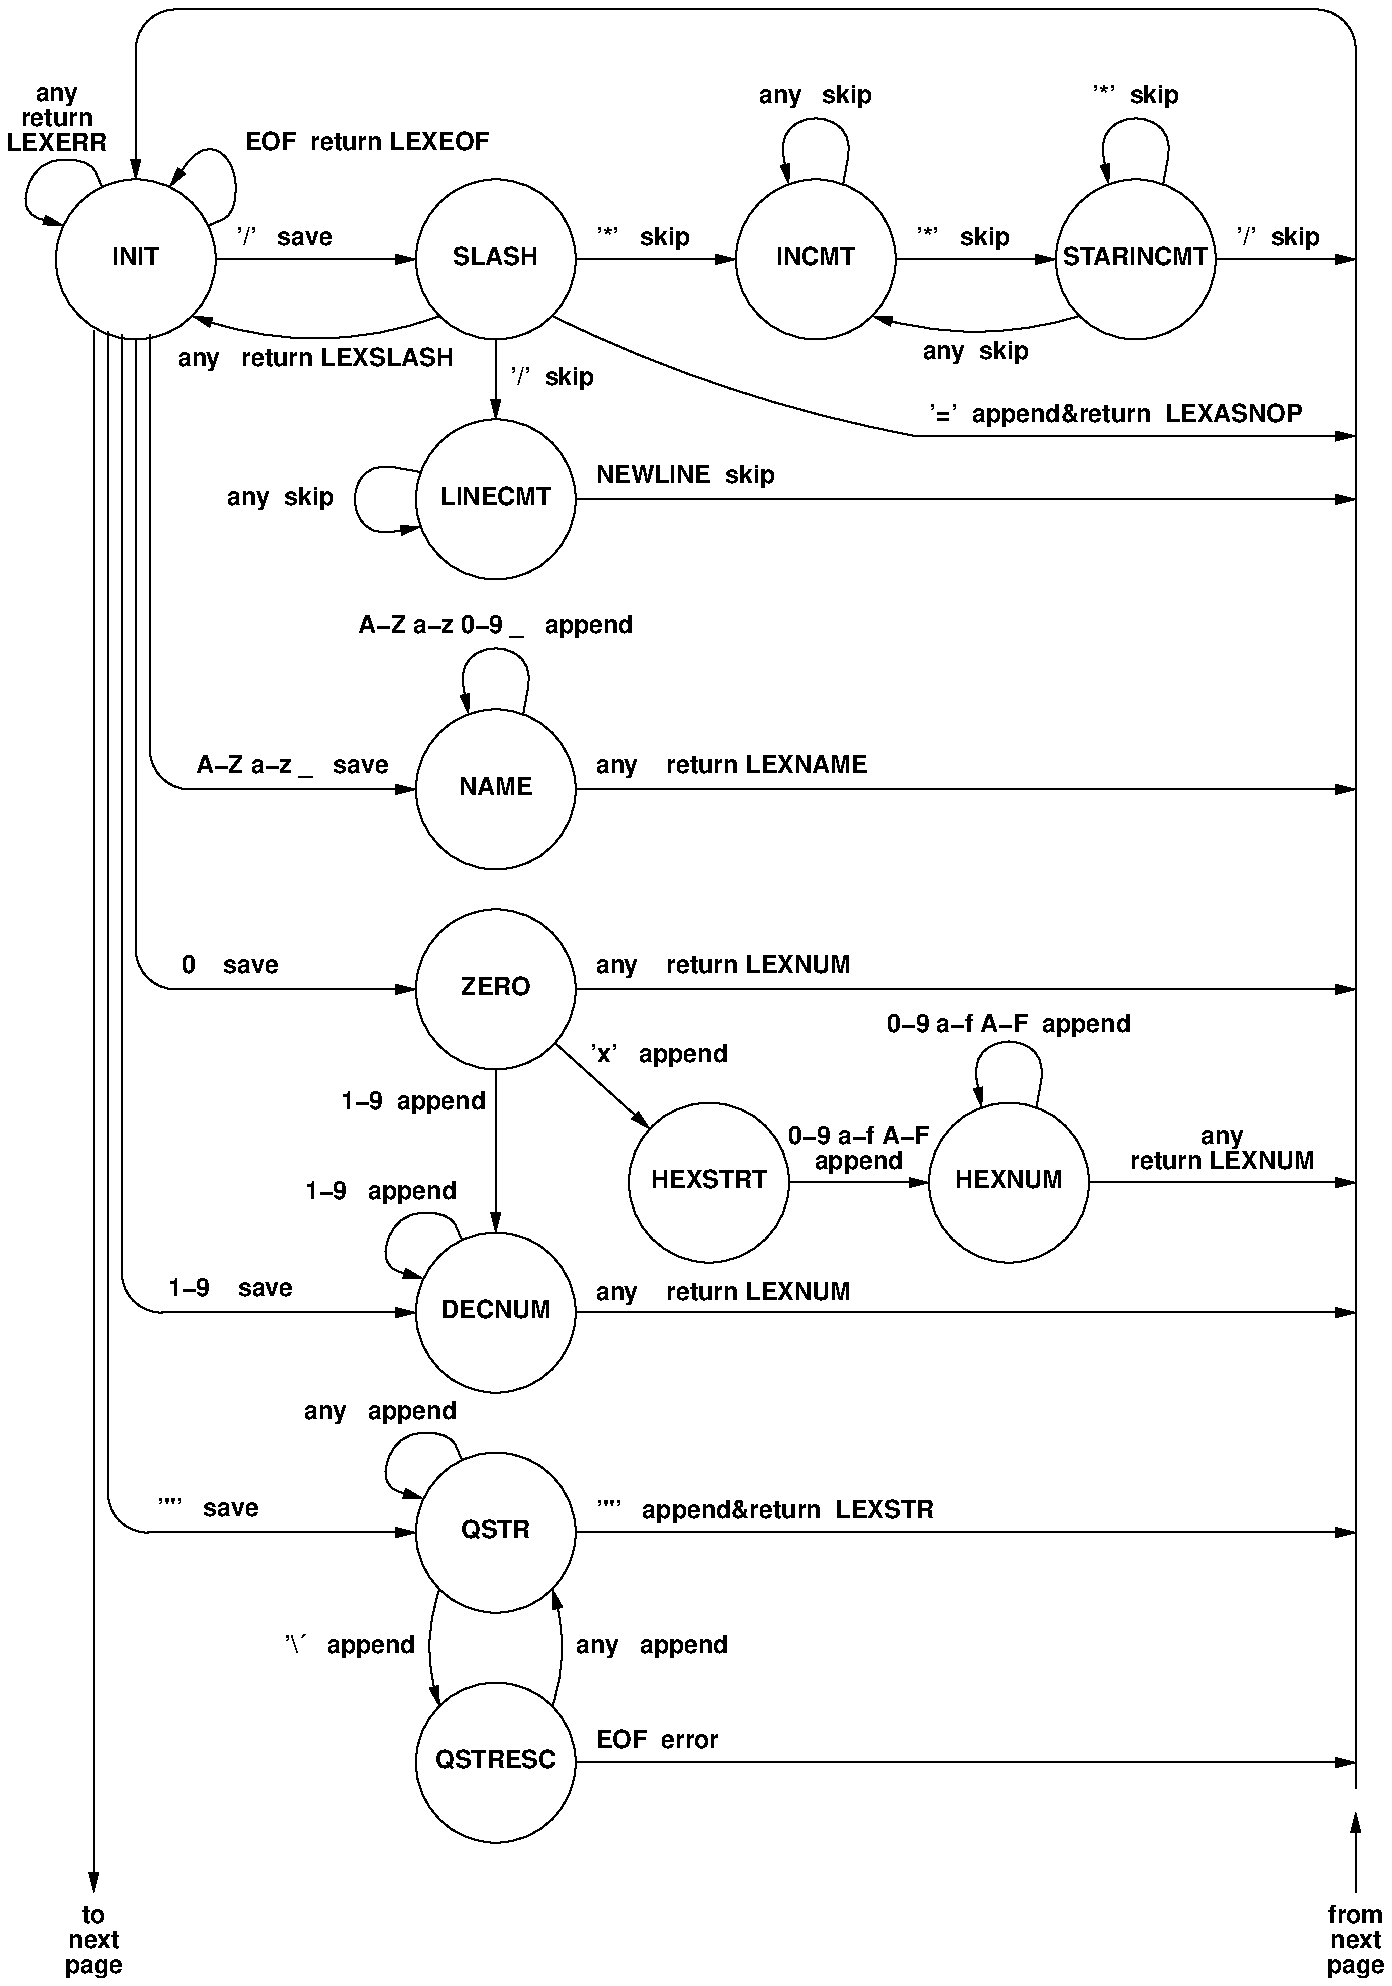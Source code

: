 ..	#########################################################################
..	#									#
..	#  FSM diagram.  To typeset, use:					#
..	#									#
..	#		pic FSM.pic | troff -pFSM.ps				#
..	#									#
..	#########################################################################
..
..
.sp .5i
.ll 6.5i
.po 1i
.in 0
.ps 9
.vs -3
.ft HB
.PS
#
# FSM for f9
#
arrowhead	= 7
arad		= .2
circlerad	= .4

define	d2r { ($1)*3.14159/180.0 }

CENTER:	line invis right 6.5
INIT:	circle "INIT" with .e at CENTER.w
	PT1:	INIT.c+(circlerad*cos(d2r(45.0-20.0)), circlerad*sin(d2r(45.0-20.0)))
	PT2:	INIT.c+(circlerad*cos(d2r(45.0+20.0)), circlerad*sin(d2r(45.0+20.0)))
	TMP:	line invis from INIT.c to INIT.ne chop 0 chop -.3
	PT3:	TMP.e

	spline from PT1 to PT1+(.14,.06) to PT3 to INIT.ne+(.05,.3) to \
		PT2 ->
	"EOF  return LEXEOF" ljust at PT3+(.05,.08)

	PT1:	INIT.c+(circlerad*cos(d2r(135.0-20.0)), circlerad*sin(d2r(135.0-20.0)))
	PT2:	INIT.c+(circlerad*cos(d2r(135.0+20.0)), circlerad*sin(d2r(135.0+20.0)))
	TMP:	line invis from INIT.c to INIT.nw chop 0 chop -.3
	PT3:	TMP.w

	spline from PT1 to PT1-(.06,-.14) to PT3 to INIT.nw-(.3,.05) to \
		PT2 ->
	"any"  "return" "LEXERR" at PT3+(.1,.2)


SL:	arrow from INIT.e right 1
	"'/'   save" ljust at SL.w+(.1,.1)
SLASH:	circle "SLASH" with .w at SL.e

SLRET:	arc rad 1.75 cw from SLASH.sw to INIT.se ->
	"any   return LEXSLASH" at SLRET.s-(0,.11)

ST:	arrow from SLASH.e right .8
	"'*'   skip" ljust at ST.w+(.1,.1)


INCMT:	circle "INCMT" with .w at ST.e
	PT1:	INCMT.c+(circlerad*cos(d2r(70.0)), circlerad*sin(d2r(70.0)))
	PT2:	INCMT.c+(circlerad*cos(d2r(180.0-70.0)), circlerad*sin(d2r(180-70.0)))
	spline from PT1 to INCMT.ne-(.1,-.35) to \
		INCMT.n+(0,.33) to INCMT.nw+(.1,.35) to \
		PT2 ->
	"any   skip" at INCMT.n+(0,.41)

ST2:	arrow from INCMT.e right .8
	"'*'   skip" ljust at ST2.w+(.1,.1)
STARINCMT:	circle "STARINCMT" with .w at ST2.e
	PT1:	STARINCMT.c+(circlerad*cos(d2r(70.0)), circlerad*sin(d2r(70.0)))
	PT2:	STARINCMT.c+(circlerad*cos(d2r(180.0-70.0)), circlerad*sin(d2r(180-70.0)))
	spline from PT1 to STARINCMT.ne-(.1,-.35) to \
		STARINCMT.n+(0,.33) to STARINCMT.nw+(.1,.35) to \
		PT2 ->
	"'*'  skip" at STARINCMT.n+(0,.41)

INBK:	arc rad 1.75 cw from STARINCMT.sw to INCMT.se ->
	"any  skip" at INBK.s-(0,.11)

SS:	arrow from SLASH.s down .4
	"'/'  skip" ljust at SS.c+(.07,0)

CMTOUT:	arrow from STARINCMT.e right .7
RET:	Here
	"'/'  skip" ljust at CMTOUT.w+(.1,.1)



LINECMT: circle "LINECMT" with .n at SS.s
	PT1:	LINECMT.c+(circlerad*cos(d2r(180.0-20.0)), circlerad*sin(d2r(180.0-20.0)))
	PT2:	LINECMT.c+(circlerad*cos(d2r(180.0+20.0)), circlerad*sin(d2r(180.0+20.0)))
	spline from PT1 to LINECMT.nw-(.35,.1) to \
		LINECMT.w-(.33,0) to LINECMT.sw-(.35,-.1) to \
		PT2 ->
	"any  skip" rjust at LINECMT.w-(.41,0)
LC:	arrow from LINECMT.e to (RET.x,Here.y)
	"NEWLINE  skip" ljust at LC.w+(.1,.11)

	TMP2: (RET.c.x,SLASH.se.y-.6)
	TMP1: TMP2-(2.2,0)
	arc rad 7 from SLASH.se to TMP1
SLEQ:	arrow to TMP2
	"'='  append&return  LEXASNOP" at SLEQ.c-(.1,-.1)



NAME:	circle with .n at LINECMT.s-(0,.65) "NAME"
	move to INIT.s+(.07,.02)
	line to (Here.x, NAME.w.y+arad)
	arc rad arad down
NAM:	arrow to NAME.w
	"A\-Z a\-z _   save" ljust at NAM.w+(.03,.11)

	PT1:	NAME.c+(circlerad*cos(d2r(70.0)), circlerad*sin(d2r(70.0)))
	PT2:	NAME.c+(circlerad*cos(d2r(180.0-70.0)), circlerad*sin(d2r(180-70.0)))
	spline from PT1 to NAME.ne-(.1,-.35) to \
		NAME.n+(0,.33) to NAME.nw+(.1,.35) to \
		PT2 ->
	"A\-Z a\-z 0\-9 _   append" at NAME.n+(0,.41)

	move to NAME.e
NRET:	arrow to (RET.c.x,Here.y)
	"any    return LEXNAME" ljust at NRET.w+(.1,.11)

ZERO:	circle with .n at NAME.s-(0,.2) "ZERO"
	move to INIT.s
	line to (Here.x, ZERO.w.y+arad)
	arc rad arad down
Z:	arrow to ZERO.w
	"0    save" ljust at Z.w+(.03,.11)
	move to ZERO.e
ZRET:	arrow to (RET.c.x,Here.y)
	"any    return LEXNUM" ljust at ZRET.w+(.1,.11)

HEXSTRT: circle with .nw at ZERO.se+(0.5,-.4) "HEXSTRT"
HEXNUM:  circle with .w at HEXSTRT.e+(0.7,0) "HEXNUM"
HSTON:	arrow from HEXSTRT.e to HEXNUM.w
	"0\-9 a\-f A\-F" "append" at HSTON.c+(0,.16)
ZTOH:	arrow from ZERO.c to HEXSTRT.c chop circlerad chop circlerad
	"'x'   append" ljust at ZTOH.c-(.06,-.15)
	move to HEXNUM.e
HRET:	arrow to (RET.c.x,Here.y)
	"any" "return LEXNUM" at HRET.c+(0,.16)

	PT1:	HEXNUM.c+(circlerad*cos(d2r(70.0)), circlerad*sin(d2r(70.0)))
	PT2:	HEXNUM.c+(circlerad*cos(d2r(180.0-70.0)), circlerad*sin(d2r(180-70.0)))
	spline from PT1 to HEXNUM.ne-(.1,-.35) to \
		HEXNUM.n+(0,.33) to HEXNUM.nw+(.1,.35) to \
		PT2 ->
	"0\-9 a\-f A\-F  append" at HEXNUM.n+(0,.38)

DECNUM:	circle with .n at (ZERO.s.x,HEXSTRT.s.y+.15) "DECNUM"
ZTOD:	arrow from ZERO.c to DECNUM.c chop circlerad chop circlerad
	"1\-9  append" rjust at ZTOD.n-(.05,.17)

	PT1:	DECNUM.c+(circlerad*cos(d2r(135.0-20.0)), circlerad*sin(d2r(135.0-20.0)))
	PT2:	DECNUM.c+(circlerad*cos(d2r(135.0+20.0)), circlerad*sin(d2r(135.0+20.0)))
	TMP:	line invis from DECNUM.c to DECNUM.nw chop 0 chop -.3
	PT3:	TMP.w

	spline from PT1 to PT1-(.06,-.14) to PT3 to DECNUM.nw-(.3,.05) to \
		PT2 ->
	"1\-9   append" rjust at PT3+(.3,.1)

	move to DECNUM.e
DRET:	arrow to (RET.x,Here.y)
	"any    return LEXNUM" ljust at DRET.w+(.1,.09)

	move to INIT.s-(.07,-.02)
DECDOWN:line to (Here.x, DECNUM.w.y+arad)
	arc rad arad down
DC:	arrow to DECNUM.w
	"1\-9    save" ljust at DC.w+(.03,.11)

QSTR:	circle with .n at DECNUM.s-(0,.3) "QSTR"
	PT1:	QSTR.c+(circlerad*cos(d2r(135.0-20.0)), circlerad*sin(d2r(135.0-20.0)))
	PT2:	QSTR.c+(circlerad*cos(d2r(135.0+20.0)), circlerad*sin(d2r(135.0+20.0)))
	TMP:	line invis from QSTR.c to QSTR.nw chop 0 chop -.3
	PT3:	TMP.w
	move to QSTR.e
QSTRRET:arrow to (RET.x, Here.y)
	"'\"'   append&return  LEXSTR" ljust at QSTRRET.s+(.1,.1)

	spline from PT1 to PT1-(.06,-.14) to PT3 to QSTR.nw-(.3,.05) to \
		PT2 ->
	"any   append" rjust at PT3+(.3,.1)

	move to INIT.s-(.14,-.035)
QDOWN:	line to (Here.x, QSTR.w.y+arad)
	arc rad arad down
QIN:	arrow to QSTR.w
	"'\"'   save" at QIN.w+(.3,.11)

QSTRESC:circle with .n at QSTR.s-(0,.35) "QSTRESC"
QERET:	arrow from QSTRESC.e to (RET.x, QSTRESC.e.y)
	"EOF  error" ljust at QERET.w+(.1,.1)
QSTOE:	arc rad .9 from QSTR.sw to QSTRESC.nw ->
	"'\\\'   append" rjust at QSTOE.w-(.07,0)

QETOS:	arc rad .9 from QSTRESC.ne to QSTR.se ->
	"any   append" ljust at QETOS.e+(.07,0)
#
# Return to INIT
#

	move to QERET.e-(0,.65)
OTHER:	arrow up .4
	
RETURN:	line from Here+(0,.12) to (Here.x,INIT.n.y+.85-arad)
	arc rad arad up
	line to (INIT.n.x+arad, Here.y)
	arc rad arad left
	arrow to INIT.n
	"from" "next" "page" at OTHER.s-(0,.25)

#
# To next page
#

	move to INIT.s-(.21,-.042)
OTHER2:	arrow to (Here.x,OTHER.s.y)
	"to" "next" "page" at OTHER2.s-(0,.25)
.PE
.bp
.sp .3i
.PS
#
# Second part of FSM for f9  -- DEPENDS ON VALUES IN THE PREVIOUS FIGURE
#
CENTER2:line invis right 6.5

INPUT:	line invis from CENTER2.w+(circlerad,0) down 7
RET:	arrow invis from INPUT.n+(5.6,-7) up 7

	"from INIT" "(prev. page)" at INPUT.n+(0,.2)
	"to INIT" "(prev. page)" at RET.n+(0,.2)

	move to INPUT.n-(0,.25)
SEMI:	arrow to (RET.c.x, Here.y)
	"';'  save&return  LEXSEMI" ljust at SEMI.w+(.2,.1)

	move to SEMI.w-(0,.32) 
COMMA:	arrow to (RET.c.x, Here.y)
	"','  save&return  LEXCOMMA" ljust at COMMA.w+(.2,.1)

	move to COMMA.w-(0,.32) 
LP:	arrow to (RET.c.x, Here.y)
	"'('  save&return  LEXLP" ljust at LP.w+(.2,.1)

	move to LP.w-(0,.32) 
RP:	arrow to (RET.c.x, Here.y)
	"')'  save&return  LEXRP" ljust at RP.w+(.2,.1)

	move to RP.w-(0,.32) 
LB:	arrow to (RET.c.x, Here.y)
	"'{'  save&return  LEXLB" ljust at LB.w+(.2,.1)

	move to LB.w-(0,.32) 
RB:	arrow to (RET.c.x, Here.y)
	"'}'  save&return  LEXRB" ljust at RB.w+(.2,.1)

	move to RB.w-(0,.32) 
LBK:	arrow to (RET.c.x, Here.y)
	"'['  save&return  LEXLBK" ljust at LBK.w+(.2,.1)
	move to LBK.w-(0,.32)
RBK:	arrow to (RET.c.x, Here.y)
	"']'  save&return  LEXRBK" ljust at RBK.w+(.2,.1)

LOG_AND:circle with .n at (INPUT.c.x+1.2+circlerad, RBK.w.y-.3) "LOG_AND"
LOGA:	arrow from (INPUT.c.x,LOG_AND.w.y) to LOG_AND.w
	"'&'   save" ljust at LOGA.w+(.1,.1)

	move to LOG_AND.ne
LA1:	arrow to (RET.c.x, Here.y)
	"'&'   append&return  LEXLOG" ljust at LA1.w+(.2,.1)
	move to LOG_AND.se
LA2:	arrow to (RET.c.x, Here.y)
	"any    return LEXERR" ljust at LA2.w+(.2,.1)

LOG_OR:	circle with .n at LOG_AND.s-(0,.3) "LOG_OR"
LOGO:	arrow from (INPUT.c.x,LOG_OR.w.y) to LOG_OR.w
	"'|'   save" ljust at LOGO.w+(.1,.1)

	move to LOG_OR.ne
LO1:	arrow to (RET.c.x, Here.y)
	"'|'   append&return  LEXLOG" ljust at LO1.w+(.2,.1)
	move to LOG_OR.se
LO2:	arrow to (RET.c.x, Here.y)
	"any    return LEXERR" ljust at LO2.w+(.2,.1)

ADD:	circle with .n at LOG_OR.s-(0,.3) "ADD"
ADIN1:	arrow from (INPUT.c.x,ADD.nw.y) to ADD.nw
	"'+'   save" ljust at ADIN1.w+(.1,.1)
ADIN2:	arrow from (INPUT.c.x,ADD.sw.y) to ADD.sw
	"'-'   save" ljust at ADIN2.w+(.1,.1)
	move to ADD.ne
AO1:	arrow to (RET.c.x, Here.y)
	"'='    append&return  LEXASNOP"  ljust at AO1.w+(.2,.1)
	move to ADD.se
AO2:	arrow to (RET.c.x, Here.y)
	"any    return  LEXADDOP"  ljust at AO2.w+(.2,.1)

MUL:	circle with .n at ADD.s-(0,.3) "MUL"
MIN:	arrow from (INPUT.c.x,MUL.w.y) to MUL.w
	"'*'   save" ljust at MIN.w+(.1,.1)
	move to MUL.ne
MO1:	arrow to (RET.c.x, Here.y)
	"'='    append&return  LEXASNOP"  ljust at MO1.w+(.2,.1)
	move to MUL.se
MO2:	arrow to (RET.c.x, Here.y)
	"any    return  LEXMULOP"  ljust at MO2.w+(.2,.1)

CMP:	circle with .n at MUL.s-(0,.3) "CMP"
CMPI1:	arrow from(INPUT.c.x,CMP.nw.y) to CMP.nw
CMPI2:	arrow from(INPUT.c.x,CMP.w.y) to CMP.w
CMPI3:	arrow from(INPUT.c.x,CMP.sw.y) to CMP.sw
	"'<'   save" ljust at CMPI1.w+(.1,.1)
	"'>'   save" ljust at CMPI2.w+(.1,.1)
	"'!'   save" ljust at CMPI3.w+(.1,.1)
	move to CMP.ne
CMPO1:	arrow to (RET.c.x, Here.y)
	"'='   append&return LEXCMPOP" ljust at CMPO1.w+(.2,.1)
	move to CMP.se
CMPO2:	arrow to (RET.c.x, Here.y)
	"any   return LEXCMPOP" ljust at CMPO2.w+(.2,.1)


EQU:	circle with .n at CMP.s-(0,.3) "EQU"
EQUIN:	arrow from(INPUT.c.x+arad,EQU.w.y) to EQU.w
	"'='   save" ljust at EQUIN.w+(.1,.1)
	move to EQU.ne
EQUO1:	arrow to (RET.c.x, Here.y)
	"'='   append&return LEXCMPOP" ljust at EQUO1.w+(.2,.1)
	move to EQU.se
EQUO2:	line to (RET.c.x-arad, Here.y); arc rad arad right; arrow to RET.n
	"any   return LEXCMPOP" ljust at EQUO2.w+(.2,.1)


	line from INPUT.n to (INPUT.n.x,EQUIN.w.y+arad)
	arc rad arad down

.PE
